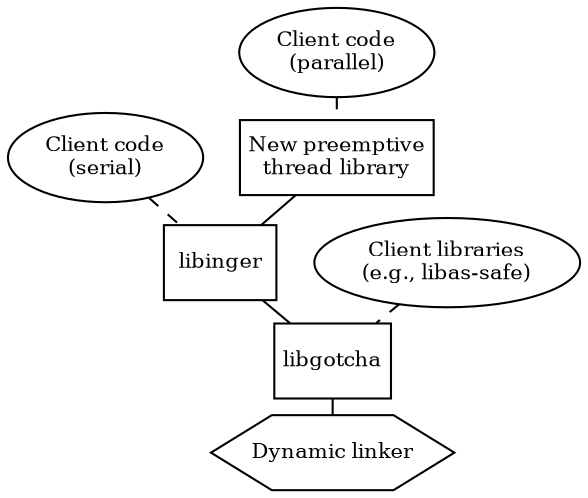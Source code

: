 strict graph {
	margin=0;
	ranksep=0;

	node [fontsize=10,margin=0.05];

	{
		node [shape=oval];

		serialclient [label="Client code\n(serial)"];
		parallelclient [label="Client code\n(parallel)"];
		libassafe [label="Client libraries\n(e.g., libas-safe)"];
	}

	{
		node [shape=box];

		threadlib [label="New preemptive\nthread library"];
		libinger;
		libgotcha;
	}

	rtld [shape=hexagon,label="Dynamic linker"];

	threadlib -- libinger;
	libinger -- libgotcha;
	libgotcha -- rtld;

	{
		edge [style=dashed];

		serialclient -- libinger;
		parallelclient -- threadlib;
		libassafe -- libgotcha;
	}
}
